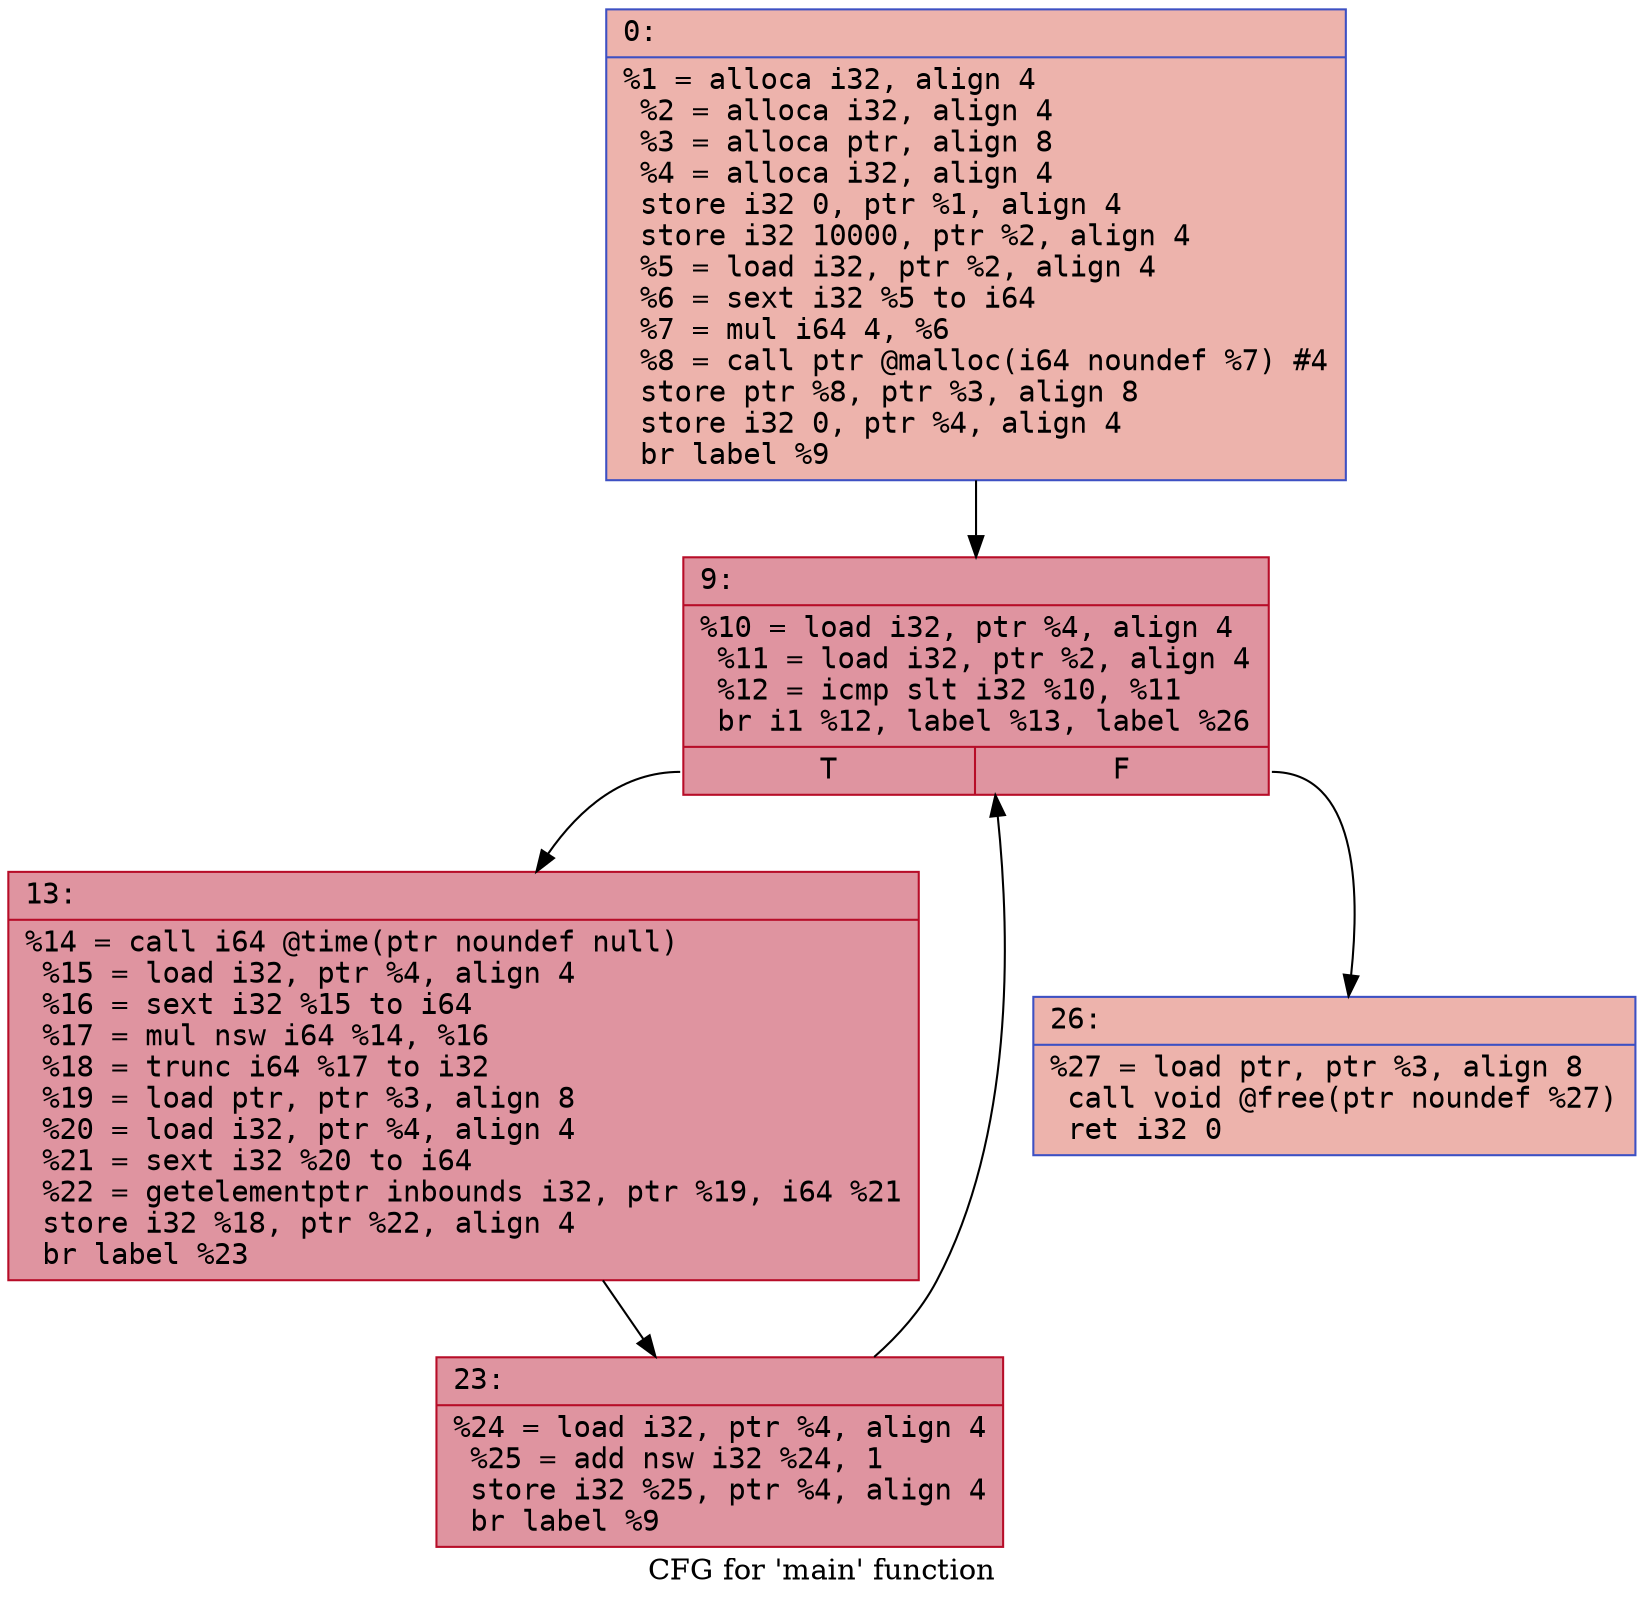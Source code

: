 digraph "CFG for 'main' function" {
	label="CFG for 'main' function";

	Node0x60000133c1e0 [shape=record,color="#3d50c3ff", style=filled, fillcolor="#d6524470" fontname="Courier",label="{0:\l|  %1 = alloca i32, align 4\l  %2 = alloca i32, align 4\l  %3 = alloca ptr, align 8\l  %4 = alloca i32, align 4\l  store i32 0, ptr %1, align 4\l  store i32 10000, ptr %2, align 4\l  %5 = load i32, ptr %2, align 4\l  %6 = sext i32 %5 to i64\l  %7 = mul i64 4, %6\l  %8 = call ptr @malloc(i64 noundef %7) #4\l  store ptr %8, ptr %3, align 8\l  store i32 0, ptr %4, align 4\l  br label %9\l}"];
	Node0x60000133c1e0 -> Node0x60000133c230[tooltip="0 -> 9\nProbability 100.00%" ];
	Node0x60000133c230 [shape=record,color="#b70d28ff", style=filled, fillcolor="#b70d2870" fontname="Courier",label="{9:\l|  %10 = load i32, ptr %4, align 4\l  %11 = load i32, ptr %2, align 4\l  %12 = icmp slt i32 %10, %11\l  br i1 %12, label %13, label %26\l|{<s0>T|<s1>F}}"];
	Node0x60000133c230:s0 -> Node0x60000133c280[tooltip="9 -> 13\nProbability 96.88%" ];
	Node0x60000133c230:s1 -> Node0x60000133c320[tooltip="9 -> 26\nProbability 3.12%" ];
	Node0x60000133c280 [shape=record,color="#b70d28ff", style=filled, fillcolor="#b70d2870" fontname="Courier",label="{13:\l|  %14 = call i64 @time(ptr noundef null)\l  %15 = load i32, ptr %4, align 4\l  %16 = sext i32 %15 to i64\l  %17 = mul nsw i64 %14, %16\l  %18 = trunc i64 %17 to i32\l  %19 = load ptr, ptr %3, align 8\l  %20 = load i32, ptr %4, align 4\l  %21 = sext i32 %20 to i64\l  %22 = getelementptr inbounds i32, ptr %19, i64 %21\l  store i32 %18, ptr %22, align 4\l  br label %23\l}"];
	Node0x60000133c280 -> Node0x60000133c2d0[tooltip="13 -> 23\nProbability 100.00%" ];
	Node0x60000133c2d0 [shape=record,color="#b70d28ff", style=filled, fillcolor="#b70d2870" fontname="Courier",label="{23:\l|  %24 = load i32, ptr %4, align 4\l  %25 = add nsw i32 %24, 1\l  store i32 %25, ptr %4, align 4\l  br label %9\l}"];
	Node0x60000133c2d0 -> Node0x60000133c230[tooltip="23 -> 9\nProbability 100.00%" ];
	Node0x60000133c320 [shape=record,color="#3d50c3ff", style=filled, fillcolor="#d6524470" fontname="Courier",label="{26:\l|  %27 = load ptr, ptr %3, align 8\l  call void @free(ptr noundef %27)\l  ret i32 0\l}"];
}
